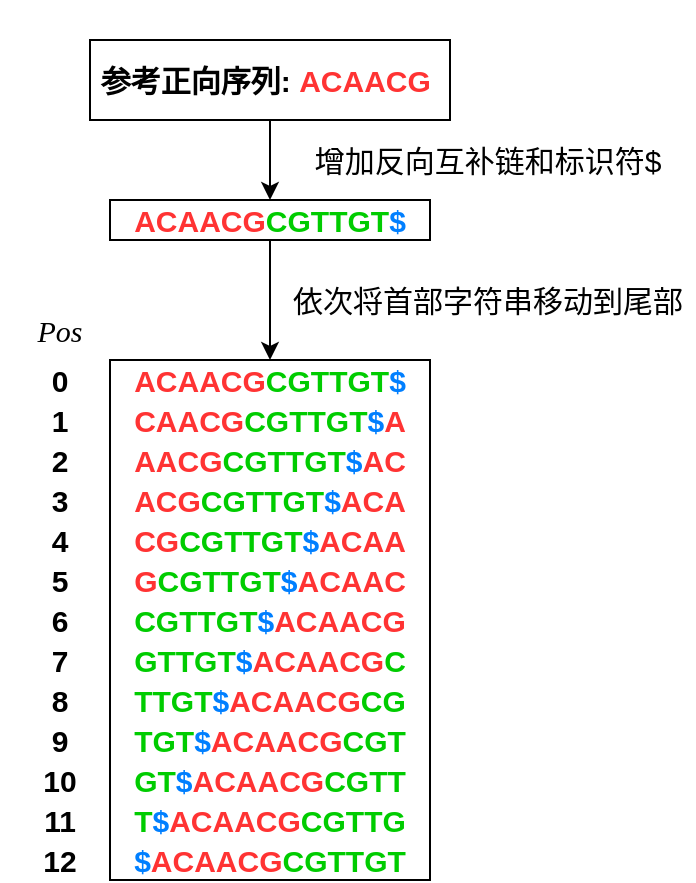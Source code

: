 <mxfile version="20.2.7" type="github">
  <diagram id="3BTd0Piw4Znla7fd_BEo" name="第 1 页">
    <mxGraphModel dx="1550" dy="977" grid="1" gridSize="10" guides="1" tooltips="1" connect="1" arrows="1" fold="1" page="1" pageScale="1" pageWidth="827" pageHeight="1169" math="0" shadow="0">
      <root>
        <mxCell id="0" />
        <mxCell id="1" parent="0" />
        <mxCell id="XB4V-3goY0CeYFmTZ6GR-19" value="" style="rounded=0;whiteSpace=wrap;html=1;fontSize=15;fontColor=#000000;strokeColor=default;" vertex="1" parent="1">
          <mxGeometry x="130" y="320" width="160" height="260" as="geometry" />
        </mxCell>
        <mxCell id="PF9-1cCFaQV7IqX7h6EL-1" value="&lt;font style=&quot;font-size: 15px;&quot;&gt;&lt;b&gt;&lt;font color=&quot;#ff3333&quot;&gt;ACAACG&lt;/font&gt;&lt;/b&gt;&lt;b&gt;&lt;font color=&quot;#00cc00&quot;&gt;CGTTGT&lt;/font&gt;&lt;/b&gt;&lt;/font&gt;&lt;b style=&quot;font-size: 15px;&quot;&gt;&lt;font color=&quot;#007fff&quot;&gt;$&lt;/font&gt;&lt;/b&gt;" style="rounded=0;whiteSpace=wrap;html=1;" parent="1" vertex="1">
          <mxGeometry x="130" y="240" width="160" height="20" as="geometry" />
        </mxCell>
        <mxCell id="XB4V-3goY0CeYFmTZ6GR-10" value="" style="group" vertex="1" connectable="0" parent="1">
          <mxGeometry x="120" y="140" width="280" height="30" as="geometry" />
        </mxCell>
        <mxCell id="XB4V-3goY0CeYFmTZ6GR-2" value="&lt;div style=&quot;text-align: center;&quot;&gt;&lt;br&gt;&lt;/div&gt;" style="text;whiteSpace=wrap;html=1;fontSize=15;fontColor=#00CC00;" vertex="1" parent="XB4V-3goY0CeYFmTZ6GR-10">
          <mxGeometry width="170" height="30" as="geometry" />
        </mxCell>
        <mxCell id="XB4V-3goY0CeYFmTZ6GR-12" value="" style="edgeStyle=orthogonalEdgeStyle;rounded=0;orthogonalLoop=1;jettySize=auto;html=1;fontSize=15;fontColor=#FF3333;" edge="1" parent="1" source="XB4V-3goY0CeYFmTZ6GR-11" target="PF9-1cCFaQV7IqX7h6EL-1">
          <mxGeometry relative="1" as="geometry" />
        </mxCell>
        <mxCell id="XB4V-3goY0CeYFmTZ6GR-11" value="&lt;b style=&quot;color: rgb(0, 204, 0);&quot;&gt;&lt;font color=&quot;#000000&quot;&gt;参考正向序列:&amp;nbsp;&lt;/font&gt;&lt;font color=&quot;#ff3333&quot;&gt;ACAACG&lt;/font&gt;&lt;font color=&quot;#000000&quot;&gt;&amp;nbsp;&lt;/font&gt;&lt;/b&gt;" style="rounded=0;whiteSpace=wrap;html=1;fontSize=15;fontColor=#FF3333;" vertex="1" parent="1">
          <mxGeometry x="120" y="160" width="180" height="40" as="geometry" />
        </mxCell>
        <mxCell id="XB4V-3goY0CeYFmTZ6GR-13" value="&lt;font color=&quot;#000000&quot;&gt;增加反向互补链和标识符$&lt;/font&gt;" style="text;html=1;strokeColor=none;fillColor=none;align=center;verticalAlign=middle;whiteSpace=wrap;rounded=0;fontSize=15;fontColor=#FF3333;" vertex="1" parent="1">
          <mxGeometry x="224" y="200" width="190" height="40" as="geometry" />
        </mxCell>
        <mxCell id="XB4V-3goY0CeYFmTZ6GR-18" value="&lt;b&gt;&lt;font color=&quot;#ff3333&quot;&gt;ACAACG&lt;/font&gt;&lt;/b&gt;&lt;b&gt;&lt;font color=&quot;#00cc00&quot;&gt;CGTTGT&lt;/font&gt;&lt;font color=&quot;#007fff&quot;&gt;$&lt;/font&gt;&lt;/b&gt;" style="text;html=1;strokeColor=none;fillColor=none;align=center;verticalAlign=middle;whiteSpace=wrap;rounded=0;fontSize=15;fontColor=#000000;" vertex="1" parent="1">
          <mxGeometry x="130" y="320" width="160" height="20" as="geometry" />
        </mxCell>
        <mxCell id="XB4V-3goY0CeYFmTZ6GR-21" value="&lt;b&gt;&lt;font color=&quot;#ff3333&quot;&gt;CAACG&lt;/font&gt;&lt;/b&gt;&lt;b&gt;&lt;font color=&quot;#00cc00&quot;&gt;CGTTGT&lt;/font&gt;&lt;font color=&quot;#007fff&quot;&gt;$&lt;/font&gt;&lt;font color=&quot;#ff3333&quot;&gt;A&lt;/font&gt;&lt;/b&gt;" style="text;html=1;strokeColor=none;fillColor=none;align=center;verticalAlign=middle;whiteSpace=wrap;rounded=0;fontSize=15;fontColor=#000000;" vertex="1" parent="1">
          <mxGeometry x="130" y="340" width="160" height="20" as="geometry" />
        </mxCell>
        <mxCell id="XB4V-3goY0CeYFmTZ6GR-25" value="&lt;b&gt;&lt;font color=&quot;#ff3333&quot;&gt;AACG&lt;/font&gt;&lt;/b&gt;&lt;b&gt;&lt;font color=&quot;#00cc00&quot;&gt;CGTTGT&lt;/font&gt;&lt;font color=&quot;#007fff&quot;&gt;$&lt;/font&gt;&lt;font color=&quot;#ff3333&quot;&gt;AC&lt;/font&gt;&lt;/b&gt;" style="text;html=1;strokeColor=none;fillColor=none;align=center;verticalAlign=middle;whiteSpace=wrap;rounded=0;fontSize=15;fontColor=#000000;" vertex="1" parent="1">
          <mxGeometry x="130" y="360" width="160" height="20" as="geometry" />
        </mxCell>
        <mxCell id="XB4V-3goY0CeYFmTZ6GR-26" value="&lt;b&gt;&lt;font color=&quot;#ff3333&quot;&gt;ACG&lt;/font&gt;&lt;/b&gt;&lt;b&gt;&lt;font color=&quot;#00cc00&quot;&gt;CGTTGT&lt;/font&gt;&lt;font color=&quot;#007fff&quot;&gt;$&lt;/font&gt;&lt;font color=&quot;#ff3333&quot;&gt;ACA&lt;/font&gt;&lt;/b&gt;" style="text;html=1;strokeColor=none;fillColor=none;align=center;verticalAlign=middle;whiteSpace=wrap;rounded=0;fontSize=15;fontColor=#000000;" vertex="1" parent="1">
          <mxGeometry x="130" y="380" width="160" height="20" as="geometry" />
        </mxCell>
        <mxCell id="XB4V-3goY0CeYFmTZ6GR-27" value="&lt;b&gt;&lt;font color=&quot;#ff3333&quot;&gt;CG&lt;/font&gt;&lt;/b&gt;&lt;b&gt;&lt;font color=&quot;#00cc00&quot;&gt;CGTTGT&lt;/font&gt;&lt;font color=&quot;#007fff&quot;&gt;$&lt;/font&gt;&lt;font color=&quot;#ff3333&quot;&gt;ACAA&lt;/font&gt;&lt;/b&gt;" style="text;html=1;strokeColor=none;fillColor=none;align=center;verticalAlign=middle;whiteSpace=wrap;rounded=0;fontSize=15;fontColor=#000000;" vertex="1" parent="1">
          <mxGeometry x="130" y="400" width="160" height="20" as="geometry" />
        </mxCell>
        <mxCell id="XB4V-3goY0CeYFmTZ6GR-47" value="&lt;b&gt;&lt;font color=&quot;#ff3333&quot;&gt;G&lt;/font&gt;&lt;/b&gt;&lt;b&gt;&lt;font color=&quot;#00cc00&quot;&gt;CGTTGT&lt;/font&gt;&lt;font color=&quot;#007fff&quot;&gt;$&lt;/font&gt;&lt;font color=&quot;#ff3333&quot;&gt;ACAAC&lt;/font&gt;&lt;/b&gt;" style="text;html=1;strokeColor=none;fillColor=none;align=center;verticalAlign=middle;whiteSpace=wrap;rounded=0;fontSize=15;fontColor=#000000;" vertex="1" parent="1">
          <mxGeometry x="130" y="420" width="160" height="20" as="geometry" />
        </mxCell>
        <mxCell id="XB4V-3goY0CeYFmTZ6GR-48" value="&lt;b&gt;&lt;font color=&quot;#00cc00&quot;&gt;CGTTGT&lt;/font&gt;&lt;font color=&quot;#007fff&quot;&gt;$&lt;/font&gt;&lt;font color=&quot;#ff3333&quot;&gt;ACAACG&lt;/font&gt;&lt;/b&gt;" style="text;html=1;strokeColor=none;fillColor=none;align=center;verticalAlign=middle;whiteSpace=wrap;rounded=0;fontSize=15;fontColor=#000000;" vertex="1" parent="1">
          <mxGeometry x="130" y="440" width="160" height="20" as="geometry" />
        </mxCell>
        <mxCell id="XB4V-3goY0CeYFmTZ6GR-49" value="&lt;b&gt;&lt;font color=&quot;#00cc00&quot;&gt;GTTGT&lt;/font&gt;&lt;font color=&quot;#007fff&quot;&gt;$&lt;/font&gt;&lt;font color=&quot;#ff3333&quot;&gt;ACAACG&lt;/font&gt;&lt;/b&gt;&lt;b&gt;&lt;font color=&quot;#00cc00&quot;&gt;C&lt;/font&gt;&lt;/b&gt;" style="text;html=1;strokeColor=none;fillColor=none;align=center;verticalAlign=middle;whiteSpace=wrap;rounded=0;fontSize=15;fontColor=#000000;" vertex="1" parent="1">
          <mxGeometry x="130" y="460" width="160" height="20" as="geometry" />
        </mxCell>
        <mxCell id="XB4V-3goY0CeYFmTZ6GR-50" value="&lt;b&gt;&lt;font color=&quot;#00cc00&quot;&gt;TTGT&lt;/font&gt;&lt;font color=&quot;#007fff&quot;&gt;$&lt;/font&gt;&lt;font color=&quot;#ff3333&quot;&gt;ACAACG&lt;/font&gt;&lt;/b&gt;&lt;b&gt;&lt;font color=&quot;#00cc00&quot;&gt;CG&lt;/font&gt;&lt;/b&gt;" style="text;html=1;strokeColor=none;fillColor=none;align=center;verticalAlign=middle;whiteSpace=wrap;rounded=0;fontSize=15;fontColor=#000000;" vertex="1" parent="1">
          <mxGeometry x="130" y="480" width="160" height="20" as="geometry" />
        </mxCell>
        <mxCell id="XB4V-3goY0CeYFmTZ6GR-51" value="&lt;b&gt;&lt;font color=&quot;#00cc00&quot;&gt;TGT&lt;/font&gt;&lt;font color=&quot;#007fff&quot;&gt;$&lt;/font&gt;&lt;font color=&quot;#ff3333&quot;&gt;ACAACG&lt;/font&gt;&lt;/b&gt;&lt;b&gt;&lt;font color=&quot;#00cc00&quot;&gt;CGT&lt;/font&gt;&lt;/b&gt;" style="text;html=1;strokeColor=none;fillColor=none;align=center;verticalAlign=middle;whiteSpace=wrap;rounded=0;fontSize=15;fontColor=#000000;" vertex="1" parent="1">
          <mxGeometry x="130" y="500" width="160" height="20" as="geometry" />
        </mxCell>
        <mxCell id="XB4V-3goY0CeYFmTZ6GR-52" value="&lt;b&gt;&lt;font color=&quot;#00cc00&quot;&gt;GT&lt;/font&gt;&lt;font color=&quot;#007fff&quot;&gt;$&lt;/font&gt;&lt;font color=&quot;#ff3333&quot;&gt;ACAACG&lt;/font&gt;&lt;/b&gt;&lt;b&gt;&lt;font color=&quot;#00cc00&quot;&gt;CGTT&lt;/font&gt;&lt;/b&gt;" style="text;html=1;strokeColor=none;fillColor=none;align=center;verticalAlign=middle;whiteSpace=wrap;rounded=0;fontSize=15;fontColor=#000000;" vertex="1" parent="1">
          <mxGeometry x="130" y="520" width="160" height="20" as="geometry" />
        </mxCell>
        <mxCell id="XB4V-3goY0CeYFmTZ6GR-53" value="&lt;b&gt;&lt;font color=&quot;#00cc00&quot;&gt;T&lt;/font&gt;&lt;font color=&quot;#007fff&quot;&gt;$&lt;/font&gt;&lt;font color=&quot;#ff3333&quot;&gt;ACAACG&lt;/font&gt;&lt;/b&gt;&lt;b&gt;&lt;font color=&quot;#00cc00&quot;&gt;CGTTG&lt;/font&gt;&lt;/b&gt;" style="text;html=1;strokeColor=none;fillColor=none;align=center;verticalAlign=middle;whiteSpace=wrap;rounded=0;fontSize=15;fontColor=#000000;" vertex="1" parent="1">
          <mxGeometry x="130" y="540" width="160" height="20" as="geometry" />
        </mxCell>
        <mxCell id="XB4V-3goY0CeYFmTZ6GR-54" value="&lt;b&gt;&lt;font color=&quot;#007fff&quot;&gt;$&lt;/font&gt;&lt;font color=&quot;#ff3333&quot;&gt;ACAACG&lt;/font&gt;&lt;/b&gt;&lt;b&gt;&lt;font color=&quot;#00cc00&quot;&gt;CGTTGT&lt;/font&gt;&lt;/b&gt;" style="text;html=1;strokeColor=none;fillColor=none;align=center;verticalAlign=middle;whiteSpace=wrap;rounded=0;fontSize=15;fontColor=#000000;" vertex="1" parent="1">
          <mxGeometry x="130" y="560" width="160" height="20" as="geometry" />
        </mxCell>
        <mxCell id="XB4V-3goY0CeYFmTZ6GR-69" value="&lt;font face=&quot;Times New Roman&quot;&gt;&lt;i&gt;Pos&lt;/i&gt;&lt;/font&gt;" style="text;html=1;strokeColor=none;fillColor=none;align=center;verticalAlign=middle;whiteSpace=wrap;rounded=0;fontSize=15;fontColor=#000000;" vertex="1" parent="1">
          <mxGeometry x="75" y="290" width="60" height="30" as="geometry" />
        </mxCell>
        <mxCell id="XB4V-3goY0CeYFmTZ6GR-70" value="" style="group" vertex="1" connectable="0" parent="1">
          <mxGeometry x="90" y="320" width="30" height="260" as="geometry" />
        </mxCell>
        <mxCell id="XB4V-3goY0CeYFmTZ6GR-56" value="&lt;font&gt;&lt;b&gt;0&lt;/b&gt;&lt;/font&gt;" style="text;html=1;strokeColor=none;fillColor=none;align=center;verticalAlign=middle;whiteSpace=wrap;rounded=0;fontSize=15;fontColor=#000000;" vertex="1" parent="XB4V-3goY0CeYFmTZ6GR-70">
          <mxGeometry width="30" height="20" as="geometry" />
        </mxCell>
        <mxCell id="XB4V-3goY0CeYFmTZ6GR-57" value="&lt;font&gt;&lt;b&gt;1&lt;/b&gt;&lt;/font&gt;" style="text;html=1;strokeColor=none;fillColor=none;align=center;verticalAlign=middle;whiteSpace=wrap;rounded=0;fontSize=15;fontColor=#000000;" vertex="1" parent="XB4V-3goY0CeYFmTZ6GR-70">
          <mxGeometry y="20" width="30" height="20" as="geometry" />
        </mxCell>
        <mxCell id="XB4V-3goY0CeYFmTZ6GR-58" value="&lt;font&gt;&lt;b&gt;2&lt;/b&gt;&lt;/font&gt;" style="text;html=1;strokeColor=none;fillColor=none;align=center;verticalAlign=middle;whiteSpace=wrap;rounded=0;fontSize=15;fontColor=#000000;" vertex="1" parent="XB4V-3goY0CeYFmTZ6GR-70">
          <mxGeometry y="40" width="30" height="20" as="geometry" />
        </mxCell>
        <mxCell id="XB4V-3goY0CeYFmTZ6GR-59" value="&lt;font&gt;&lt;b&gt;3&lt;/b&gt;&lt;/font&gt;" style="text;html=1;strokeColor=none;fillColor=none;align=center;verticalAlign=middle;whiteSpace=wrap;rounded=0;fontSize=15;fontColor=#000000;" vertex="1" parent="XB4V-3goY0CeYFmTZ6GR-70">
          <mxGeometry y="60" width="30" height="20" as="geometry" />
        </mxCell>
        <mxCell id="XB4V-3goY0CeYFmTZ6GR-60" value="&lt;font&gt;&lt;b&gt;4&lt;/b&gt;&lt;/font&gt;" style="text;html=1;strokeColor=none;fillColor=none;align=center;verticalAlign=middle;whiteSpace=wrap;rounded=0;fontSize=15;fontColor=#000000;" vertex="1" parent="XB4V-3goY0CeYFmTZ6GR-70">
          <mxGeometry y="80" width="30" height="20" as="geometry" />
        </mxCell>
        <mxCell id="XB4V-3goY0CeYFmTZ6GR-61" value="&lt;font&gt;&lt;b&gt;5&lt;/b&gt;&lt;/font&gt;" style="text;html=1;strokeColor=none;fillColor=none;align=center;verticalAlign=middle;whiteSpace=wrap;rounded=0;fontSize=15;fontColor=#000000;" vertex="1" parent="XB4V-3goY0CeYFmTZ6GR-70">
          <mxGeometry y="100" width="30" height="20" as="geometry" />
        </mxCell>
        <mxCell id="XB4V-3goY0CeYFmTZ6GR-62" value="&lt;font&gt;&lt;b&gt;6&lt;/b&gt;&lt;/font&gt;" style="text;html=1;strokeColor=none;fillColor=none;align=center;verticalAlign=middle;whiteSpace=wrap;rounded=0;fontSize=15;fontColor=#000000;" vertex="1" parent="XB4V-3goY0CeYFmTZ6GR-70">
          <mxGeometry y="120" width="30" height="20" as="geometry" />
        </mxCell>
        <mxCell id="XB4V-3goY0CeYFmTZ6GR-63" value="&lt;font&gt;&lt;b&gt;7&lt;/b&gt;&lt;/font&gt;" style="text;html=1;strokeColor=none;fillColor=none;align=center;verticalAlign=middle;whiteSpace=wrap;rounded=0;fontSize=15;fontColor=#000000;" vertex="1" parent="XB4V-3goY0CeYFmTZ6GR-70">
          <mxGeometry y="140" width="30" height="20" as="geometry" />
        </mxCell>
        <mxCell id="XB4V-3goY0CeYFmTZ6GR-64" value="&lt;font&gt;&lt;b&gt;8&lt;/b&gt;&lt;/font&gt;" style="text;html=1;strokeColor=none;fillColor=none;align=center;verticalAlign=middle;whiteSpace=wrap;rounded=0;fontSize=15;fontColor=#000000;" vertex="1" parent="XB4V-3goY0CeYFmTZ6GR-70">
          <mxGeometry y="160" width="30" height="20" as="geometry" />
        </mxCell>
        <mxCell id="XB4V-3goY0CeYFmTZ6GR-65" value="&lt;font&gt;&lt;b&gt;9&lt;/b&gt;&lt;/font&gt;" style="text;html=1;strokeColor=none;fillColor=none;align=center;verticalAlign=middle;whiteSpace=wrap;rounded=0;fontSize=15;fontColor=#000000;" vertex="1" parent="XB4V-3goY0CeYFmTZ6GR-70">
          <mxGeometry y="180" width="30" height="20" as="geometry" />
        </mxCell>
        <mxCell id="XB4V-3goY0CeYFmTZ6GR-66" value="&lt;font&gt;&lt;b&gt;10&lt;/b&gt;&lt;/font&gt;" style="text;html=1;strokeColor=none;fillColor=none;align=center;verticalAlign=middle;whiteSpace=wrap;rounded=0;fontSize=15;fontColor=#000000;" vertex="1" parent="XB4V-3goY0CeYFmTZ6GR-70">
          <mxGeometry y="200" width="30" height="20" as="geometry" />
        </mxCell>
        <mxCell id="XB4V-3goY0CeYFmTZ6GR-67" value="&lt;font&gt;&lt;b&gt;11&lt;/b&gt;&lt;/font&gt;" style="text;html=1;strokeColor=none;fillColor=none;align=center;verticalAlign=middle;whiteSpace=wrap;rounded=0;fontSize=15;fontColor=#000000;" vertex="1" parent="XB4V-3goY0CeYFmTZ6GR-70">
          <mxGeometry y="220" width="30" height="20" as="geometry" />
        </mxCell>
        <mxCell id="XB4V-3goY0CeYFmTZ6GR-68" value="&lt;font&gt;&lt;b&gt;12&lt;/b&gt;&lt;/font&gt;" style="text;html=1;strokeColor=none;fillColor=none;align=center;verticalAlign=middle;whiteSpace=wrap;rounded=0;fontSize=15;fontColor=#000000;" vertex="1" parent="XB4V-3goY0CeYFmTZ6GR-70">
          <mxGeometry y="240" width="30" height="20" as="geometry" />
        </mxCell>
        <mxCell id="XB4V-3goY0CeYFmTZ6GR-72" value="" style="endArrow=classic;html=1;rounded=0;fontFamily=Times New Roman;fontSize=15;fontColor=#000000;exitX=0.5;exitY=1;exitDx=0;exitDy=0;entryX=0.5;entryY=0;entryDx=0;entryDy=0;" edge="1" parent="1" source="PF9-1cCFaQV7IqX7h6EL-1" target="XB4V-3goY0CeYFmTZ6GR-18">
          <mxGeometry width="50" height="50" relative="1" as="geometry">
            <mxPoint x="370" y="310" as="sourcePoint" />
            <mxPoint x="420" y="260" as="targetPoint" />
          </mxGeometry>
        </mxCell>
        <mxCell id="XB4V-3goY0CeYFmTZ6GR-73" value="&lt;font color=&quot;#000000&quot;&gt;依次将首部字符串移动到尾部&lt;/font&gt;" style="text;html=1;strokeColor=none;fillColor=none;align=center;verticalAlign=middle;whiteSpace=wrap;rounded=0;fontSize=15;fontColor=#FF3333;" vertex="1" parent="1">
          <mxGeometry x="216" y="270" width="206" height="40" as="geometry" />
        </mxCell>
      </root>
    </mxGraphModel>
  </diagram>
</mxfile>
